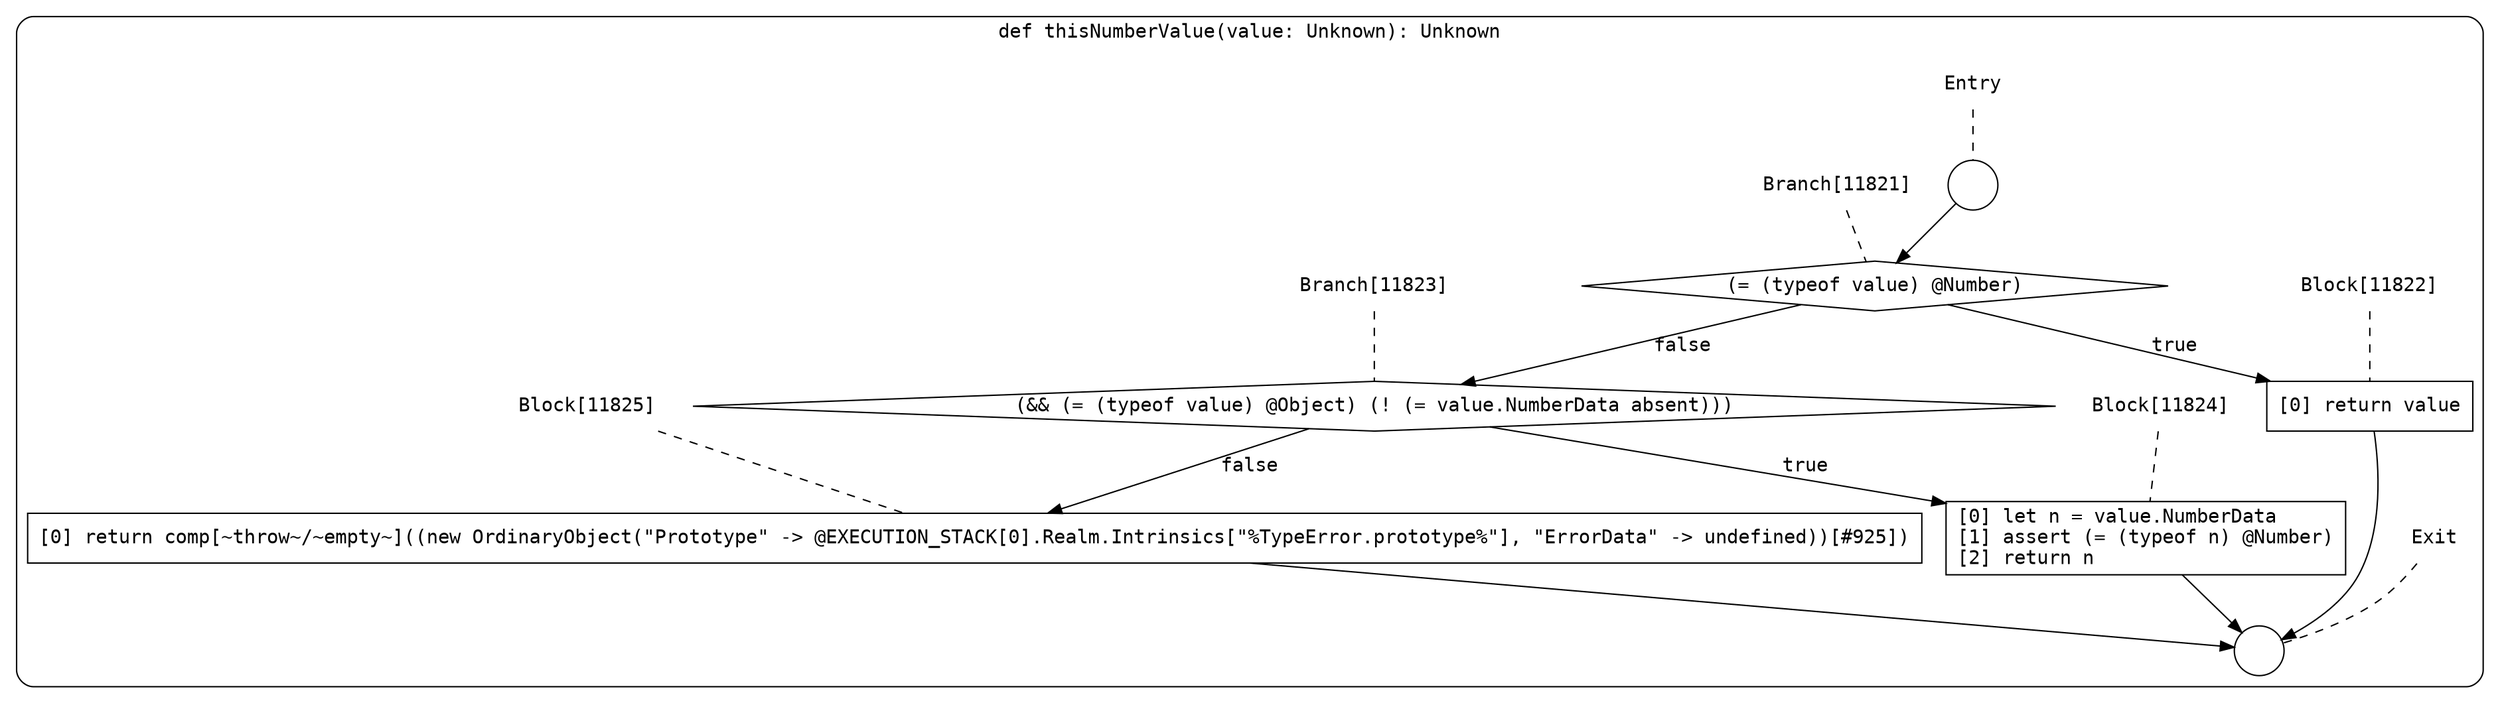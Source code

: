 digraph {
  graph [fontname = "Consolas"]
  node [fontname = "Consolas"]
  edge [fontname = "Consolas"]
  subgraph cluster2063 {
    label = "def thisNumberValue(value: Unknown): Unknown"
    style = rounded
    cluster2063_entry_name [shape=none, label=<<font color="black">Entry</font>>]
    cluster2063_entry_name -> cluster2063_entry [arrowhead=none, color="black", style=dashed]
    cluster2063_entry [shape=circle label=" " color="black" fillcolor="white" style=filled]
    cluster2063_entry -> node11821 [color="black"]
    cluster2063_exit_name [shape=none, label=<<font color="black">Exit</font>>]
    cluster2063_exit_name -> cluster2063_exit [arrowhead=none, color="black", style=dashed]
    cluster2063_exit [shape=circle label=" " color="black" fillcolor="white" style=filled]
    node11821_name [shape=none, label=<<font color="black">Branch[11821]</font>>]
    node11821_name -> node11821 [arrowhead=none, color="black", style=dashed]
    node11821 [shape=diamond, label=<<font color="black">(= (typeof value) @Number)</font>> color="black" fillcolor="white", style=filled]
    node11821 -> node11822 [label=<<font color="black">true</font>> color="black"]
    node11821 -> node11823 [label=<<font color="black">false</font>> color="black"]
    node11822_name [shape=none, label=<<font color="black">Block[11822]</font>>]
    node11822_name -> node11822 [arrowhead=none, color="black", style=dashed]
    node11822 [shape=box, label=<<font color="black">[0] return value<BR ALIGN="LEFT"/></font>> color="black" fillcolor="white", style=filled]
    node11822 -> cluster2063_exit [color="black"]
    node11823_name [shape=none, label=<<font color="black">Branch[11823]</font>>]
    node11823_name -> node11823 [arrowhead=none, color="black", style=dashed]
    node11823 [shape=diamond, label=<<font color="black">(&amp;&amp; (= (typeof value) @Object) (! (= value.NumberData absent)))</font>> color="black" fillcolor="white", style=filled]
    node11823 -> node11824 [label=<<font color="black">true</font>> color="black"]
    node11823 -> node11825 [label=<<font color="black">false</font>> color="black"]
    node11824_name [shape=none, label=<<font color="black">Block[11824]</font>>]
    node11824_name -> node11824 [arrowhead=none, color="black", style=dashed]
    node11824 [shape=box, label=<<font color="black">[0] let n = value.NumberData<BR ALIGN="LEFT"/>[1] assert (= (typeof n) @Number)<BR ALIGN="LEFT"/>[2] return n<BR ALIGN="LEFT"/></font>> color="black" fillcolor="white", style=filled]
    node11824 -> cluster2063_exit [color="black"]
    node11825_name [shape=none, label=<<font color="black">Block[11825]</font>>]
    node11825_name -> node11825 [arrowhead=none, color="black", style=dashed]
    node11825 [shape=box, label=<<font color="black">[0] return comp[~throw~/~empty~]((new OrdinaryObject(&quot;Prototype&quot; -&gt; @EXECUTION_STACK[0].Realm.Intrinsics[&quot;%TypeError.prototype%&quot;], &quot;ErrorData&quot; -&gt; undefined))[#925])<BR ALIGN="LEFT"/></font>> color="black" fillcolor="white", style=filled]
    node11825 -> cluster2063_exit [color="black"]
  }
}